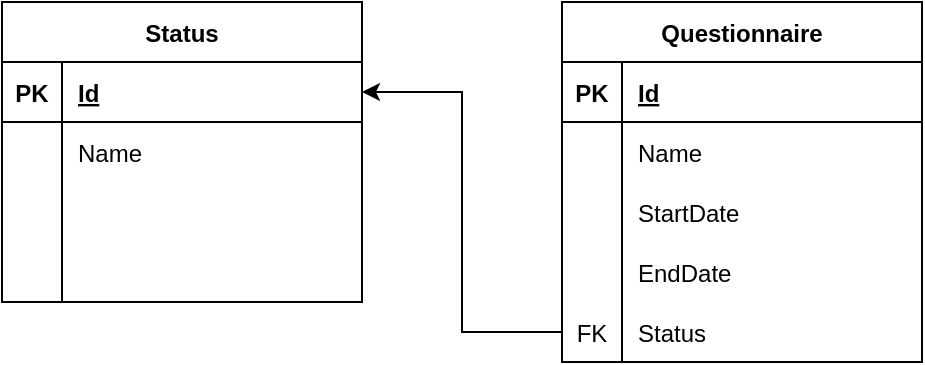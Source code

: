 <mxfile version="20.7.4" type="device"><diagram id="qDFeAlM8hlCOjx89a3-R" name="ERD"><mxGraphModel dx="1050" dy="621" grid="1" gridSize="10" guides="1" tooltips="1" connect="1" arrows="1" fold="1" page="1" pageScale="1" pageWidth="850" pageHeight="1100" math="0" shadow="0"><root><mxCell id="0"/><mxCell id="1" parent="0"/><mxCell id="4LHkKAc8vTH-eVNLRXER-1" value="Status" style="shape=table;startSize=30;container=1;collapsible=1;childLayout=tableLayout;fixedRows=1;rowLines=0;fontStyle=1;align=center;resizeLast=1;" vertex="1" parent="1"><mxGeometry x="80" y="80" width="180" height="150" as="geometry"/></mxCell><mxCell id="4LHkKAc8vTH-eVNLRXER-2" value="" style="shape=tableRow;horizontal=0;startSize=0;swimlaneHead=0;swimlaneBody=0;fillColor=none;collapsible=0;dropTarget=0;points=[[0,0.5],[1,0.5]];portConstraint=eastwest;top=0;left=0;right=0;bottom=1;" vertex="1" parent="4LHkKAc8vTH-eVNLRXER-1"><mxGeometry y="30" width="180" height="30" as="geometry"/></mxCell><mxCell id="4LHkKAc8vTH-eVNLRXER-3" value="PK" style="shape=partialRectangle;connectable=0;fillColor=none;top=0;left=0;bottom=0;right=0;fontStyle=1;overflow=hidden;" vertex="1" parent="4LHkKAc8vTH-eVNLRXER-2"><mxGeometry width="30" height="30" as="geometry"><mxRectangle width="30" height="30" as="alternateBounds"/></mxGeometry></mxCell><mxCell id="4LHkKAc8vTH-eVNLRXER-4" value="Id" style="shape=partialRectangle;connectable=0;fillColor=none;top=0;left=0;bottom=0;right=0;align=left;spacingLeft=6;fontStyle=5;overflow=hidden;" vertex="1" parent="4LHkKAc8vTH-eVNLRXER-2"><mxGeometry x="30" width="150" height="30" as="geometry"><mxRectangle width="150" height="30" as="alternateBounds"/></mxGeometry></mxCell><mxCell id="4LHkKAc8vTH-eVNLRXER-5" value="" style="shape=tableRow;horizontal=0;startSize=0;swimlaneHead=0;swimlaneBody=0;fillColor=none;collapsible=0;dropTarget=0;points=[[0,0.5],[1,0.5]];portConstraint=eastwest;top=0;left=0;right=0;bottom=0;" vertex="1" parent="4LHkKAc8vTH-eVNLRXER-1"><mxGeometry y="60" width="180" height="30" as="geometry"/></mxCell><mxCell id="4LHkKAc8vTH-eVNLRXER-6" value="" style="shape=partialRectangle;connectable=0;fillColor=none;top=0;left=0;bottom=0;right=0;editable=1;overflow=hidden;" vertex="1" parent="4LHkKAc8vTH-eVNLRXER-5"><mxGeometry width="30" height="30" as="geometry"><mxRectangle width="30" height="30" as="alternateBounds"/></mxGeometry></mxCell><mxCell id="4LHkKAc8vTH-eVNLRXER-7" value="Name" style="shape=partialRectangle;connectable=0;fillColor=none;top=0;left=0;bottom=0;right=0;align=left;spacingLeft=6;overflow=hidden;" vertex="1" parent="4LHkKAc8vTH-eVNLRXER-5"><mxGeometry x="30" width="150" height="30" as="geometry"><mxRectangle width="150" height="30" as="alternateBounds"/></mxGeometry></mxCell><mxCell id="4LHkKAc8vTH-eVNLRXER-8" value="" style="shape=tableRow;horizontal=0;startSize=0;swimlaneHead=0;swimlaneBody=0;fillColor=none;collapsible=0;dropTarget=0;points=[[0,0.5],[1,0.5]];portConstraint=eastwest;top=0;left=0;right=0;bottom=0;" vertex="1" parent="4LHkKAc8vTH-eVNLRXER-1"><mxGeometry y="90" width="180" height="30" as="geometry"/></mxCell><mxCell id="4LHkKAc8vTH-eVNLRXER-9" value="" style="shape=partialRectangle;connectable=0;fillColor=none;top=0;left=0;bottom=0;right=0;editable=1;overflow=hidden;" vertex="1" parent="4LHkKAc8vTH-eVNLRXER-8"><mxGeometry width="30" height="30" as="geometry"><mxRectangle width="30" height="30" as="alternateBounds"/></mxGeometry></mxCell><mxCell id="4LHkKAc8vTH-eVNLRXER-10" value="" style="shape=partialRectangle;connectable=0;fillColor=none;top=0;left=0;bottom=0;right=0;align=left;spacingLeft=6;overflow=hidden;" vertex="1" parent="4LHkKAc8vTH-eVNLRXER-8"><mxGeometry x="30" width="150" height="30" as="geometry"><mxRectangle width="150" height="30" as="alternateBounds"/></mxGeometry></mxCell><mxCell id="4LHkKAc8vTH-eVNLRXER-11" value="" style="shape=tableRow;horizontal=0;startSize=0;swimlaneHead=0;swimlaneBody=0;fillColor=none;collapsible=0;dropTarget=0;points=[[0,0.5],[1,0.5]];portConstraint=eastwest;top=0;left=0;right=0;bottom=0;" vertex="1" parent="4LHkKAc8vTH-eVNLRXER-1"><mxGeometry y="120" width="180" height="30" as="geometry"/></mxCell><mxCell id="4LHkKAc8vTH-eVNLRXER-12" value="" style="shape=partialRectangle;connectable=0;fillColor=none;top=0;left=0;bottom=0;right=0;editable=1;overflow=hidden;" vertex="1" parent="4LHkKAc8vTH-eVNLRXER-11"><mxGeometry width="30" height="30" as="geometry"><mxRectangle width="30" height="30" as="alternateBounds"/></mxGeometry></mxCell><mxCell id="4LHkKAc8vTH-eVNLRXER-13" value="" style="shape=partialRectangle;connectable=0;fillColor=none;top=0;left=0;bottom=0;right=0;align=left;spacingLeft=6;overflow=hidden;" vertex="1" parent="4LHkKAc8vTH-eVNLRXER-11"><mxGeometry x="30" width="150" height="30" as="geometry"><mxRectangle width="150" height="30" as="alternateBounds"/></mxGeometry></mxCell><mxCell id="4LHkKAc8vTH-eVNLRXER-27" value="Questionnaire" style="shape=table;startSize=30;container=1;collapsible=1;childLayout=tableLayout;fixedRows=1;rowLines=0;fontStyle=1;align=center;resizeLast=1;" vertex="1" parent="1"><mxGeometry x="360" y="80" width="180" height="180" as="geometry"/></mxCell><mxCell id="4LHkKAc8vTH-eVNLRXER-28" value="" style="shape=tableRow;horizontal=0;startSize=0;swimlaneHead=0;swimlaneBody=0;fillColor=none;collapsible=0;dropTarget=0;points=[[0,0.5],[1,0.5]];portConstraint=eastwest;top=0;left=0;right=0;bottom=1;" vertex="1" parent="4LHkKAc8vTH-eVNLRXER-27"><mxGeometry y="30" width="180" height="30" as="geometry"/></mxCell><mxCell id="4LHkKAc8vTH-eVNLRXER-29" value="PK" style="shape=partialRectangle;connectable=0;fillColor=none;top=0;left=0;bottom=0;right=0;fontStyle=1;overflow=hidden;" vertex="1" parent="4LHkKAc8vTH-eVNLRXER-28"><mxGeometry width="30" height="30" as="geometry"><mxRectangle width="30" height="30" as="alternateBounds"/></mxGeometry></mxCell><mxCell id="4LHkKAc8vTH-eVNLRXER-30" value="Id" style="shape=partialRectangle;connectable=0;fillColor=none;top=0;left=0;bottom=0;right=0;align=left;spacingLeft=6;fontStyle=5;overflow=hidden;" vertex="1" parent="4LHkKAc8vTH-eVNLRXER-28"><mxGeometry x="30" width="150" height="30" as="geometry"><mxRectangle width="150" height="30" as="alternateBounds"/></mxGeometry></mxCell><mxCell id="4LHkKAc8vTH-eVNLRXER-31" value="" style="shape=tableRow;horizontal=0;startSize=0;swimlaneHead=0;swimlaneBody=0;fillColor=none;collapsible=0;dropTarget=0;points=[[0,0.5],[1,0.5]];portConstraint=eastwest;top=0;left=0;right=0;bottom=0;" vertex="1" parent="4LHkKAc8vTH-eVNLRXER-27"><mxGeometry y="60" width="180" height="30" as="geometry"/></mxCell><mxCell id="4LHkKAc8vTH-eVNLRXER-32" value="" style="shape=partialRectangle;connectable=0;fillColor=none;top=0;left=0;bottom=0;right=0;editable=1;overflow=hidden;" vertex="1" parent="4LHkKAc8vTH-eVNLRXER-31"><mxGeometry width="30" height="30" as="geometry"><mxRectangle width="30" height="30" as="alternateBounds"/></mxGeometry></mxCell><mxCell id="4LHkKAc8vTH-eVNLRXER-33" value="Name" style="shape=partialRectangle;connectable=0;fillColor=none;top=0;left=0;bottom=0;right=0;align=left;spacingLeft=6;overflow=hidden;" vertex="1" parent="4LHkKAc8vTH-eVNLRXER-31"><mxGeometry x="30" width="150" height="30" as="geometry"><mxRectangle width="150" height="30" as="alternateBounds"/></mxGeometry></mxCell><mxCell id="4LHkKAc8vTH-eVNLRXER-34" value="" style="shape=tableRow;horizontal=0;startSize=0;swimlaneHead=0;swimlaneBody=0;fillColor=none;collapsible=0;dropTarget=0;points=[[0,0.5],[1,0.5]];portConstraint=eastwest;top=0;left=0;right=0;bottom=0;" vertex="1" parent="4LHkKAc8vTH-eVNLRXER-27"><mxGeometry y="90" width="180" height="30" as="geometry"/></mxCell><mxCell id="4LHkKAc8vTH-eVNLRXER-35" value="" style="shape=partialRectangle;connectable=0;fillColor=none;top=0;left=0;bottom=0;right=0;editable=1;overflow=hidden;" vertex="1" parent="4LHkKAc8vTH-eVNLRXER-34"><mxGeometry width="30" height="30" as="geometry"><mxRectangle width="30" height="30" as="alternateBounds"/></mxGeometry></mxCell><mxCell id="4LHkKAc8vTH-eVNLRXER-36" value="StartDate" style="shape=partialRectangle;connectable=0;fillColor=none;top=0;left=0;bottom=0;right=0;align=left;spacingLeft=6;overflow=hidden;" vertex="1" parent="4LHkKAc8vTH-eVNLRXER-34"><mxGeometry x="30" width="150" height="30" as="geometry"><mxRectangle width="150" height="30" as="alternateBounds"/></mxGeometry></mxCell><mxCell id="4LHkKAc8vTH-eVNLRXER-37" value="" style="shape=tableRow;horizontal=0;startSize=0;swimlaneHead=0;swimlaneBody=0;fillColor=none;collapsible=0;dropTarget=0;points=[[0,0.5],[1,0.5]];portConstraint=eastwest;top=0;left=0;right=0;bottom=0;" vertex="1" parent="4LHkKAc8vTH-eVNLRXER-27"><mxGeometry y="120" width="180" height="30" as="geometry"/></mxCell><mxCell id="4LHkKAc8vTH-eVNLRXER-38" value="" style="shape=partialRectangle;connectable=0;fillColor=none;top=0;left=0;bottom=0;right=0;editable=1;overflow=hidden;" vertex="1" parent="4LHkKAc8vTH-eVNLRXER-37"><mxGeometry width="30" height="30" as="geometry"><mxRectangle width="30" height="30" as="alternateBounds"/></mxGeometry></mxCell><mxCell id="4LHkKAc8vTH-eVNLRXER-39" value="EndDate" style="shape=partialRectangle;connectable=0;fillColor=none;top=0;left=0;bottom=0;right=0;align=left;spacingLeft=6;overflow=hidden;" vertex="1" parent="4LHkKAc8vTH-eVNLRXER-37"><mxGeometry x="30" width="150" height="30" as="geometry"><mxRectangle width="150" height="30" as="alternateBounds"/></mxGeometry></mxCell><mxCell id="4LHkKAc8vTH-eVNLRXER-44" style="shape=tableRow;horizontal=0;startSize=0;swimlaneHead=0;swimlaneBody=0;fillColor=none;collapsible=0;dropTarget=0;points=[[0,0.5],[1,0.5]];portConstraint=eastwest;top=0;left=0;right=0;bottom=0;" vertex="1" parent="4LHkKAc8vTH-eVNLRXER-27"><mxGeometry y="150" width="180" height="30" as="geometry"/></mxCell><mxCell id="4LHkKAc8vTH-eVNLRXER-45" value="FK" style="shape=partialRectangle;connectable=0;fillColor=none;top=0;left=0;bottom=0;right=0;editable=1;overflow=hidden;" vertex="1" parent="4LHkKAc8vTH-eVNLRXER-44"><mxGeometry width="30" height="30" as="geometry"><mxRectangle width="30" height="30" as="alternateBounds"/></mxGeometry></mxCell><mxCell id="4LHkKAc8vTH-eVNLRXER-46" value="Status" style="shape=partialRectangle;connectable=0;fillColor=none;top=0;left=0;bottom=0;right=0;align=left;spacingLeft=6;overflow=hidden;" vertex="1" parent="4LHkKAc8vTH-eVNLRXER-44"><mxGeometry x="30" width="150" height="30" as="geometry"><mxRectangle width="150" height="30" as="alternateBounds"/></mxGeometry></mxCell><mxCell id="4LHkKAc8vTH-eVNLRXER-47" style="edgeStyle=orthogonalEdgeStyle;rounded=0;orthogonalLoop=1;jettySize=auto;html=1;entryX=1;entryY=0.5;entryDx=0;entryDy=0;" edge="1" parent="1" source="4LHkKAc8vTH-eVNLRXER-44" target="4LHkKAc8vTH-eVNLRXER-2"><mxGeometry relative="1" as="geometry"/></mxCell></root></mxGraphModel></diagram></mxfile>